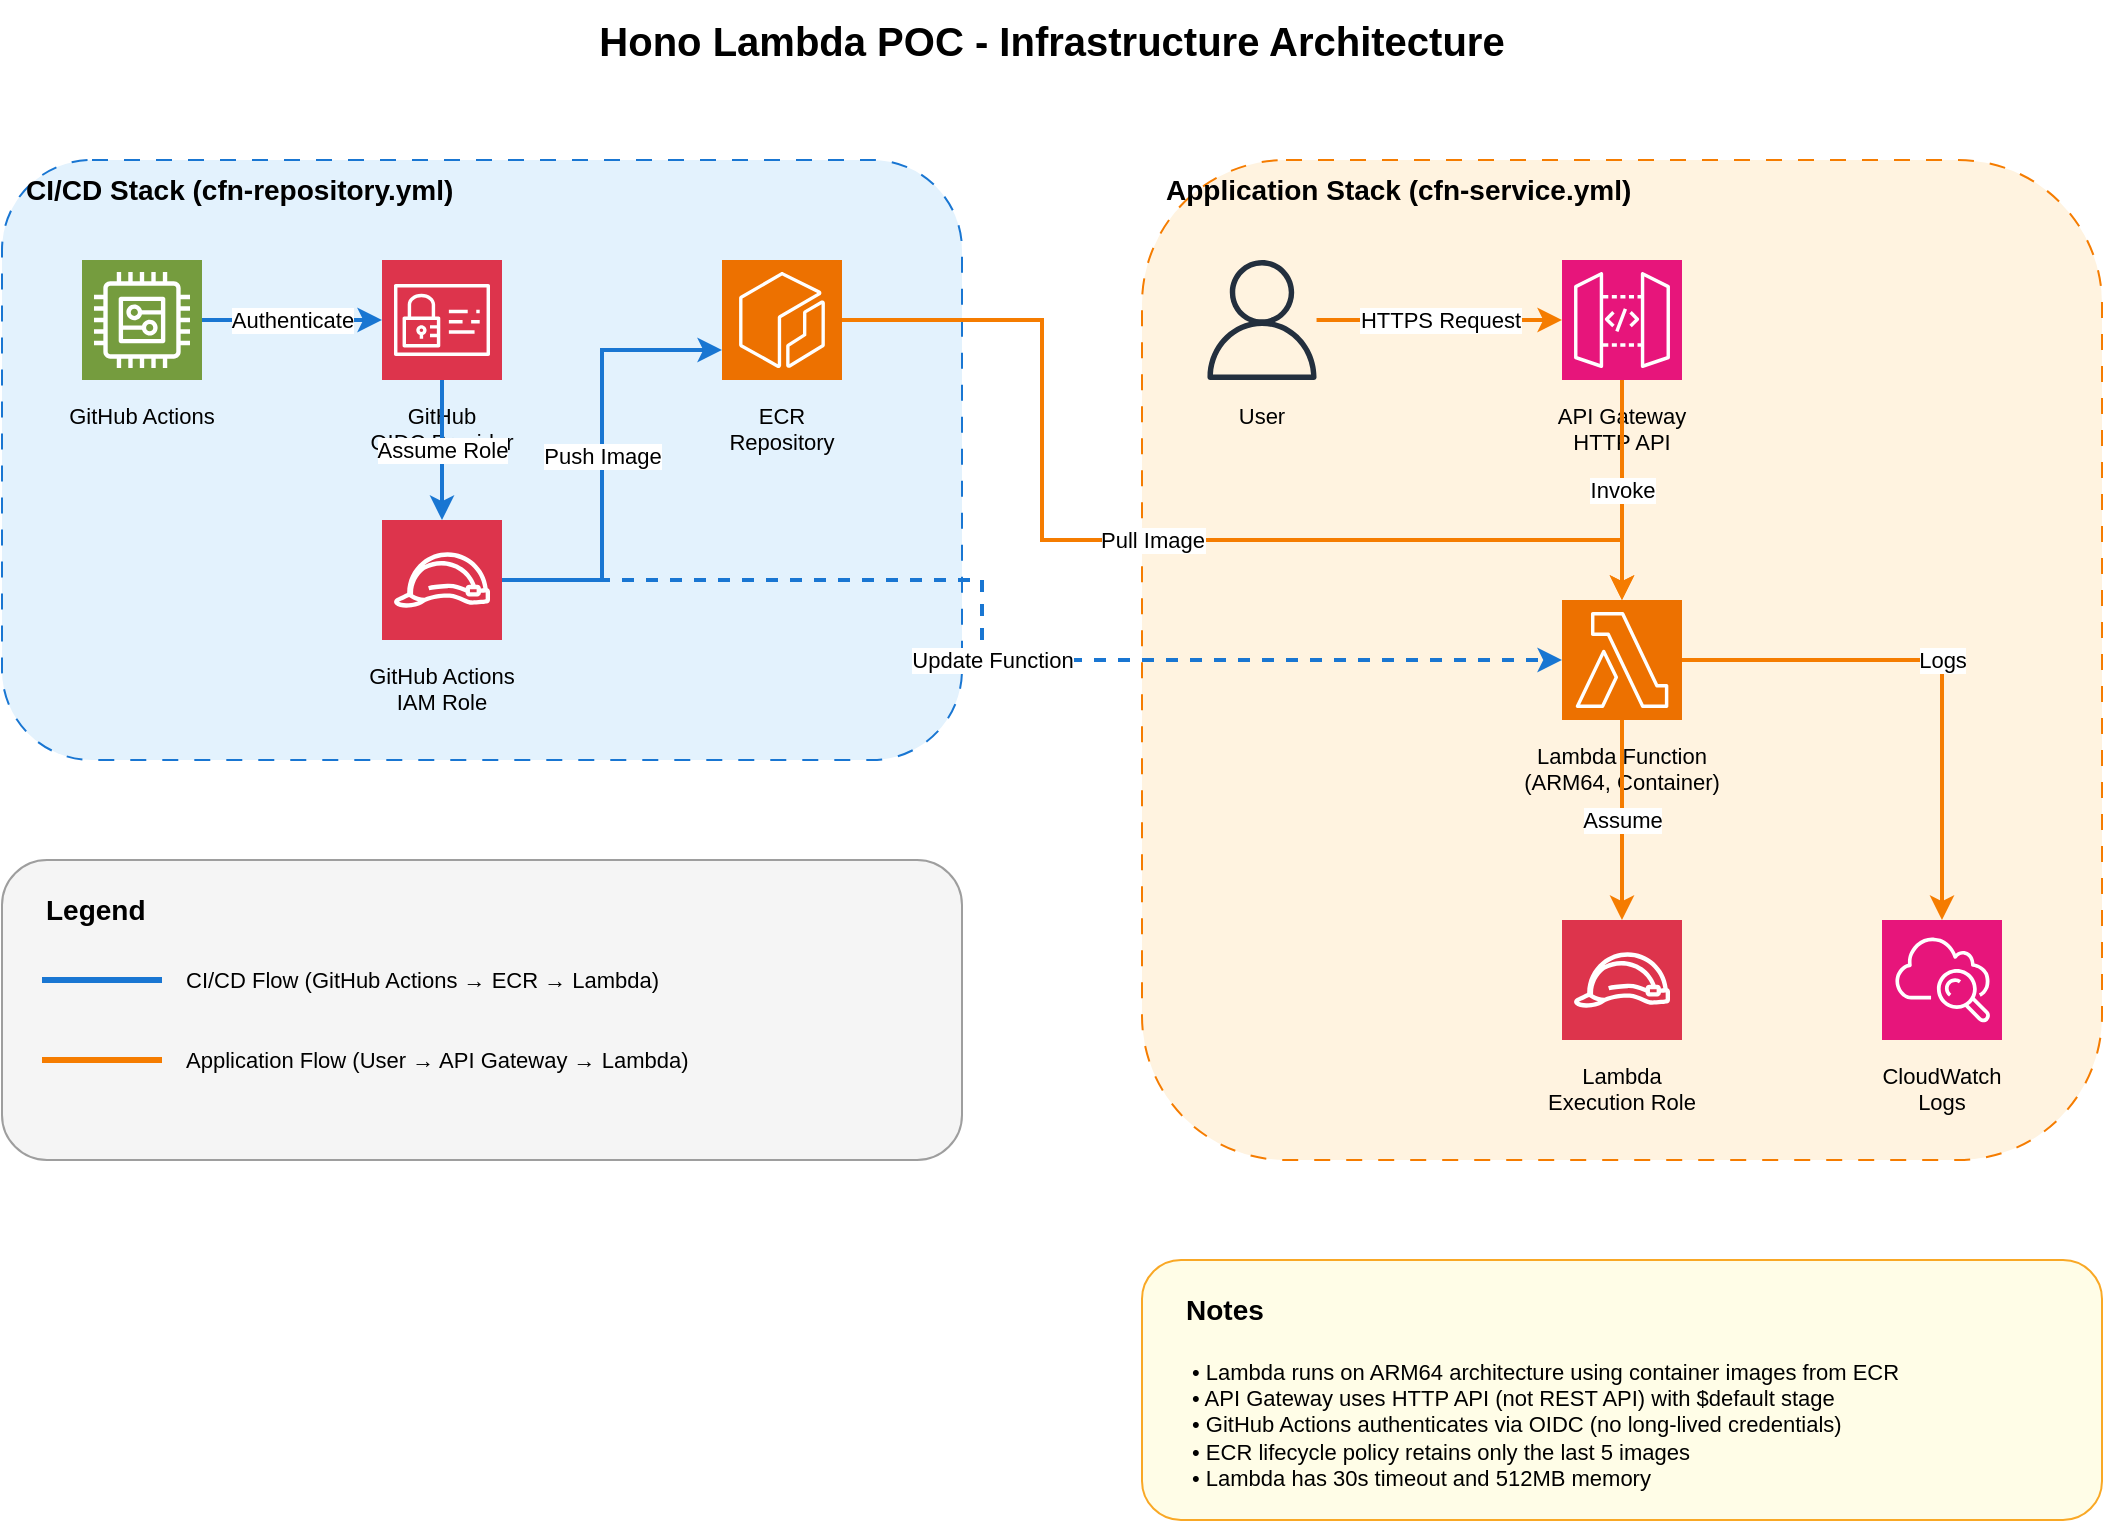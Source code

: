 <mxfile version="24.0.0" type="device">
  <diagram name="Infrastructure" id="infrastructure">
    <mxGraphModel dx="1422" dy="794" grid="1" gridSize="10" guides="1" tooltips="1" connect="1" arrows="1" fold="1" page="1" pageScale="1" pageWidth="1169" pageHeight="827" math="0" shadow="0">
      <root>
        <mxCell id="0" />
        <mxCell id="1" parent="0" />
        
        <!-- Title -->
        <mxCell id="title" value="Hono Lambda POC - Infrastructure Architecture" style="text;html=1;strokeColor=none;fillColor=none;align=center;verticalAlign=middle;whiteSpace=wrap;rounded=0;fontSize=20;fontStyle=1" vertex="1" parent="1">
          <mxGeometry x="320" y="20" width="530" height="40" as="geometry" />
        </mxCell>

        <!-- CI/CD Stack Group -->
        <mxCell id="cicd-group" value="CI/CD Stack (cfn-repository.yml)" style="rounded=1;whiteSpace=wrap;html=1;fillColor=#E3F2FD;strokeColor=#1976D2;verticalAlign=top;align=left;spacingLeft=10;fontSize=14;fontStyle=1;dashed=1;dashPattern=8 8;" vertex="1" parent="1">
          <mxGeometry x="60" y="100" width="480" height="300" as="geometry" />
        </mxCell>

        <!-- GitHub Actions -->
        <mxCell id="github-actions" value="" style="sketch=0;outlineConnect=0;fontColor=#232F3E;fillColor=#759C3E;strokeColor=#ffffff;dashed=0;verticalLabelPosition=bottom;verticalAlign=top;align=center;html=1;fontSize=12;fontStyle=0;aspect=fixed;shape=mxgraph.aws4.resourceIcon;resIcon=mxgraph.aws4.generic;" vertex="1" parent="1">
          <mxGeometry x="100" y="150" width="60" height="60" as="geometry" />
        </mxCell>
        <mxCell id="github-actions-label" value="GitHub Actions" style="text;html=1;strokeColor=none;fillColor=none;align=center;verticalAlign=top;whiteSpace=wrap;rounded=0;fontSize=11;" vertex="1" parent="1">
          <mxGeometry x="80" y="215" width="100" height="20" as="geometry" />
        </mxCell>

        <!-- GitHub OIDC Provider -->
        <mxCell id="oidc-provider" value="" style="sketch=0;outlineConnect=0;fontColor=#232F3E;fillColor=#DD344C;strokeColor=#ffffff;dashed=0;verticalLabelPosition=bottom;verticalAlign=top;align=center;html=1;fontSize=12;fontStyle=0;aspect=fixed;shape=mxgraph.aws4.resourceIcon;resIcon=mxgraph.aws4.identity_and_access_management;" vertex="1" parent="1">
          <mxGeometry x="250" y="150" width="60" height="60" as="geometry" />
        </mxCell>
        <mxCell id="oidc-provider-label" value="GitHub&#xa;OIDC Provider" style="text;html=1;strokeColor=none;fillColor=none;align=center;verticalAlign=top;whiteSpace=wrap;rounded=0;fontSize=11;" vertex="1" parent="1">
          <mxGeometry x="230" y="215" width="100" height="30" as="geometry" />
        </mxCell>

        <!-- IAM Role for GitHub Actions -->
        <mxCell id="gha-role" value="" style="sketch=0;outlineConnect=0;fontColor=#232F3E;fillColor=#DD344C;strokeColor=#ffffff;dashed=0;verticalLabelPosition=bottom;verticalAlign=top;align=center;html=1;fontSize=12;fontStyle=0;aspect=fixed;shape=mxgraph.aws4.resourceIcon;resIcon=mxgraph.aws4.role;" vertex="1" parent="1">
          <mxGeometry x="250" y="280" width="60" height="60" as="geometry" />
        </mxCell>
        <mxCell id="gha-role-label" value="GitHub Actions&#xa;IAM Role" style="text;html=1;strokeColor=none;fillColor=none;align=center;verticalAlign=top;whiteSpace=wrap;rounded=0;fontSize=11;" vertex="1" parent="1">
          <mxGeometry x="230" y="345" width="100" height="30" as="geometry" />
        </mxCell>

        <!-- ECR Repository -->
        <mxCell id="ecr" value="" style="sketch=0;outlineConnect=0;fontColor=#232F3E;fillColor=#ED7100;strokeColor=#ffffff;dashed=0;verticalLabelPosition=bottom;verticalAlign=top;align=center;html=1;fontSize=12;fontStyle=0;aspect=fixed;shape=mxgraph.aws4.resourceIcon;resIcon=mxgraph.aws4.ecr;" vertex="1" parent="1">
          <mxGeometry x="420" y="150" width="60" height="60" as="geometry" />
        </mxCell>
        <mxCell id="ecr-label" value="ECR&#xa;Repository" style="text;html=1;strokeColor=none;fillColor=none;align=center;verticalAlign=top;whiteSpace=wrap;rounded=0;fontSize=11;" vertex="1" parent="1">
          <mxGeometry x="400" y="215" width="100" height="30" as="geometry" />
        </mxCell>

        <!-- Application Stack Group -->
        <mxCell id="app-group" value="Application Stack (cfn-service.yml)" style="rounded=1;whiteSpace=wrap;html=1;fillColor=#FFF3E0;strokeColor=#F57C00;verticalAlign=top;align=left;spacingLeft=10;fontSize=14;fontStyle=1;dashed=1;dashPattern=8 8;" vertex="1" parent="1">
          <mxGeometry x="630" y="100" width="480" height="500" as="geometry" />
        </mxCell>

        <!-- API Gateway -->
        <mxCell id="apigateway" value="" style="sketch=0;outlineConnect=0;fontColor=#232F3E;fillColor=#E7157B;strokeColor=#ffffff;dashed=0;verticalLabelPosition=bottom;verticalAlign=top;align=center;html=1;fontSize=12;fontStyle=0;aspect=fixed;shape=mxgraph.aws4.resourceIcon;resIcon=mxgraph.aws4.api_gateway;" vertex="1" parent="1">
          <mxGeometry x="840" y="150" width="60" height="60" as="geometry" />
        </mxCell>
        <mxCell id="apigateway-label" value="API Gateway&#xa;HTTP API" style="text;html=1;strokeColor=none;fillColor=none;align=center;verticalAlign=top;whiteSpace=wrap;rounded=0;fontSize=11;" vertex="1" parent="1">
          <mxGeometry x="820" y="215" width="100" height="30" as="geometry" />
        </mxCell>

        <!-- Lambda Function -->
        <mxCell id="lambda" value="" style="sketch=0;outlineConnect=0;fontColor=#232F3E;fillColor=#ED7100;strokeColor=#ffffff;dashed=0;verticalLabelPosition=bottom;verticalAlign=top;align=center;html=1;fontSize=12;fontStyle=0;aspect=fixed;shape=mxgraph.aws4.resourceIcon;resIcon=mxgraph.aws4.lambda;" vertex="1" parent="1">
          <mxGeometry x="840" y="320" width="60" height="60" as="geometry" />
        </mxCell>
        <mxCell id="lambda-label" value="Lambda Function&#xa;(ARM64, Container)" style="text;html=1;strokeColor=none;fillColor=none;align=center;verticalAlign=top;whiteSpace=wrap;rounded=0;fontSize=11;" vertex="1" parent="1">
          <mxGeometry x="810" y="385" width="120" height="30" as="geometry" />
        </mxCell>

        <!-- Lambda Execution Role -->
        <mxCell id="lambda-role" value="" style="sketch=0;outlineConnect=0;fontColor=#232F3E;fillColor=#DD344C;strokeColor=#ffffff;dashed=0;verticalLabelPosition=bottom;verticalAlign=top;align=center;html=1;fontSize=12;fontStyle=0;aspect=fixed;shape=mxgraph.aws4.resourceIcon;resIcon=mxgraph.aws4.role;" vertex="1" parent="1">
          <mxGeometry x="840" y="480" width="60" height="60" as="geometry" />
        </mxCell>
        <mxCell id="lambda-role-label" value="Lambda&#xa;Execution Role" style="text;html=1;strokeColor=none;fillColor=none;align=center;verticalAlign=top;whiteSpace=wrap;rounded=0;fontSize=11;" vertex="1" parent="1">
          <mxGeometry x="820" y="545" width="100" height="30" as="geometry" />
        </mxCell>

        <!-- CloudWatch Logs -->
        <mxCell id="cloudwatch" value="" style="sketch=0;outlineConnect=0;fontColor=#232F3E;fillColor=#E7157B;strokeColor=#ffffff;dashed=0;verticalLabelPosition=bottom;verticalAlign=top;align=center;html=1;fontSize=12;fontStyle=0;aspect=fixed;shape=mxgraph.aws4.resourceIcon;resIcon=mxgraph.aws4.cloudwatch;" vertex="1" parent="1">
          <mxGeometry x="1000" y="480" width="60" height="60" as="geometry" />
        </mxCell>
        <mxCell id="cloudwatch-label" value="CloudWatch&#xa;Logs" style="text;html=1;strokeColor=none;fillColor=none;align=center;verticalAlign=top;whiteSpace=wrap;rounded=0;fontSize=11;" vertex="1" parent="1">
          <mxGeometry x="980" y="545" width="100" height="30" as="geometry" />
        </mxCell>

        <!-- User/Client -->
        <mxCell id="user" value="" style="sketch=0;outlineConnect=0;fontColor=#232F3E;fillColor=#232F3E;strokeColor=#ffffff;dashed=0;verticalLabelPosition=bottom;verticalAlign=top;align=center;html=1;fontSize=12;fontStyle=0;aspect=fixed;shape=mxgraph.aws4.user;" vertex="1" parent="1">
          <mxGeometry x="660" y="150" width="60" height="60" as="geometry" />
        </mxCell>
        <mxCell id="user-label" value="User" style="text;html=1;strokeColor=none;fillColor=none;align=center;verticalAlign=top;whiteSpace=wrap;rounded=0;fontSize=11;" vertex="1" parent="1">
          <mxGeometry x="640" y="215" width="100" height="20" as="geometry" />
        </mxCell>

        <!-- Arrows and Connections -->
        
        <!-- GitHub Actions to OIDC -->
        <mxCell id="arrow-gha-oidc" value="Authenticate" style="edgeStyle=orthogonalEdgeStyle;rounded=0;orthogonalLoop=1;jettySize=auto;html=1;strokeWidth=2;strokeColor=#1976D2;" edge="1" parent="1" source="github-actions" target="oidc-provider">
          <mxGeometry relative="1" as="geometry" />
        </mxCell>

        <!-- OIDC to Role -->
        <mxCell id="arrow-oidc-role" value="Assume Role" style="edgeStyle=orthogonalEdgeStyle;rounded=0;orthogonalLoop=1;jettySize=auto;html=1;strokeWidth=2;strokeColor=#1976D2;" edge="1" parent="1" source="oidc-provider" target="gha-role">
          <mxGeometry relative="1" as="geometry" />
        </mxCell>

        <!-- Role to ECR -->
        <mxCell id="arrow-role-ecr" value="Push Image" style="edgeStyle=orthogonalEdgeStyle;rounded=0;orthogonalLoop=1;jettySize=auto;html=1;strokeWidth=2;strokeColor=#1976D2;exitX=1;exitY=0.5;exitDx=0;exitDy=0;entryX=0;entryY=0.75;entryDx=0;entryDy=0;" edge="1" parent="1" source="gha-role" target="ecr">
          <mxGeometry relative="1" as="geometry">
            <Array as="points">
              <mxPoint x="360" y="310" />
              <mxPoint x="360" y="195" />
            </Array>
          </mxGeometry>
        </mxCell>

        <!-- Role to Lambda (Update) -->
        <mxCell id="arrow-role-lambda" value="Update Function" style="edgeStyle=orthogonalEdgeStyle;rounded=0;orthogonalLoop=1;jettySize=auto;html=1;strokeWidth=2;strokeColor=#1976D2;dashed=1;exitX=1;exitY=0.5;exitDx=0;exitDy=0;entryX=0;entryY=0.5;entryDx=0;entryDy=0;" edge="1" parent="1" source="gha-role" target="lambda">
          <mxGeometry relative="1" as="geometry">
            <Array as="points">
              <mxPoint x="550" y="310" />
              <mxPoint x="550" y="350" />
            </Array>
          </mxGeometry>
        </mxCell>

        <!-- ECR to Lambda -->
        <mxCell id="arrow-ecr-lambda" value="Pull Image" style="edgeStyle=orthogonalEdgeStyle;rounded=0;orthogonalLoop=1;jettySize=auto;html=1;strokeWidth=2;strokeColor=#F57C00;exitX=1;exitY=0.5;exitDx=0;exitDy=0;entryX=0.5;entryY=0;entryDx=0;entryDy=0;" edge="1" parent="1" source="ecr" target="lambda">
          <mxGeometry relative="1" as="geometry">
            <Array as="points">
              <mxPoint x="580" y="180" />
              <mxPoint x="580" y="290" />
              <mxPoint x="870" y="290" />
            </Array>
          </mxGeometry>
        </mxCell>

        <!-- User to API Gateway -->
        <mxCell id="arrow-user-apigw" value="HTTPS Request" style="edgeStyle=orthogonalEdgeStyle;rounded=0;orthogonalLoop=1;jettySize=auto;html=1;strokeWidth=2;strokeColor=#F57C00;" edge="1" parent="1" source="user" target="apigateway">
          <mxGeometry relative="1" as="geometry" />
        </mxCell>

        <!-- API Gateway to Lambda -->
        <mxCell id="arrow-apigw-lambda" value="Invoke" style="edgeStyle=orthogonalEdgeStyle;rounded=0;orthogonalLoop=1;jettySize=auto;html=1;strokeWidth=2;strokeColor=#F57C00;" edge="1" parent="1" source="apigateway" target="lambda">
          <mxGeometry relative="1" as="geometry" />
        </mxCell>

        <!-- Lambda to Lambda Role -->
        <mxCell id="arrow-lambda-role" value="Assume" style="edgeStyle=orthogonalEdgeStyle;rounded=0;orthogonalLoop=1;jettySize=auto;html=1;strokeWidth=2;strokeColor=#F57C00;" edge="1" parent="1" source="lambda" target="lambda-role">
          <mxGeometry relative="1" as="geometry" />
        </mxCell>

        <!-- Lambda to CloudWatch -->
        <mxCell id="arrow-lambda-cw" value="Logs" style="edgeStyle=orthogonalEdgeStyle;rounded=0;orthogonalLoop=1;jettySize=auto;html=1;strokeWidth=2;strokeColor=#F57C00;" edge="1" parent="1" source="lambda" target="cloudwatch">
          <mxGeometry relative="1" as="geometry" />
        </mxCell>

        <!-- Legend -->
        <mxCell id="legend-box" value="" style="rounded=1;whiteSpace=wrap;html=1;fillColor=#F5F5F5;strokeColor=#9E9E9E;" vertex="1" parent="1">
          <mxGeometry x="60" y="450" width="480" height="150" as="geometry" />
        </mxCell>
        <mxCell id="legend-title" value="Legend" style="text;html=1;strokeColor=none;fillColor=none;align=left;verticalAlign=middle;whiteSpace=wrap;rounded=0;fontSize=14;fontStyle=1" vertex="1" parent="1">
          <mxGeometry x="80" y="460" width="100" height="30" as="geometry" />
        </mxCell>
        
        <!-- CI/CD Flow Legend -->
        <mxCell id="legend-cicd-line" value="" style="shape=line;strokeWidth=3;strokeColor=#1976D2;html=1;" vertex="1" parent="1">
          <mxGeometry x="80" y="505" width="60" height="10" as="geometry" />
        </mxCell>
        <mxCell id="legend-cicd-text" value="CI/CD Flow (GitHub Actions → ECR → Lambda)" style="text;html=1;strokeColor=none;fillColor=none;align=left;verticalAlign=middle;whiteSpace=wrap;rounded=0;fontSize=11;" vertex="1" parent="1">
          <mxGeometry x="150" y="495" width="350" height="30" as="geometry" />
        </mxCell>

        <!-- Application Flow Legend -->
        <mxCell id="legend-app-line" value="" style="shape=line;strokeWidth=3;strokeColor=#F57C00;html=1;" vertex="1" parent="1">
          <mxGeometry x="80" y="545" width="60" height="10" as="geometry" />
        </mxCell>
        <mxCell id="legend-app-text" value="Application Flow (User → API Gateway → Lambda)" style="text;html=1;strokeColor=none;fillColor=none;align=left;verticalAlign=middle;whiteSpace=wrap;rounded=0;fontSize=11;" vertex="1" parent="1">
          <mxGeometry x="150" y="535" width="350" height="30" as="geometry" />
        </mxCell>

        <!-- Notes -->
        <mxCell id="notes-box" value="" style="rounded=1;whiteSpace=wrap;html=1;fillColor=#FFFDE7;strokeColor=#F9A825;align=left;verticalAlign=top;" vertex="1" parent="1">
          <mxGeometry x="630" y="650" width="480" height="130" as="geometry" />
        </mxCell>
        <mxCell id="notes-title" value="Notes" style="text;html=1;strokeColor=none;fillColor=none;align=left;verticalAlign=middle;whiteSpace=wrap;rounded=0;fontSize=14;fontStyle=1" vertex="1" parent="1">
          <mxGeometry x="650" y="660" width="100" height="30" as="geometry" />
        </mxCell>
        <mxCell id="notes-text" value="• Lambda runs on ARM64 architecture using container images from ECR&#xa;• API Gateway uses HTTP API (not REST API) with $default stage&#xa;• GitHub Actions authenticates via OIDC (no long-lived credentials)&#xa;• ECR lifecycle policy retains only the last 5 images&#xa;• Lambda has 30s timeout and 512MB memory" style="text;html=1;strokeColor=none;fillColor=none;align=left;verticalAlign=top;whiteSpace=wrap;rounded=0;fontSize=11;spacing=5;" vertex="1" parent="1">
          <mxGeometry x="650" y="690" width="440" height="80" as="geometry" />
        </mxCell>

      </root>
    </mxGraphModel>
  </diagram>
</mxfile>
